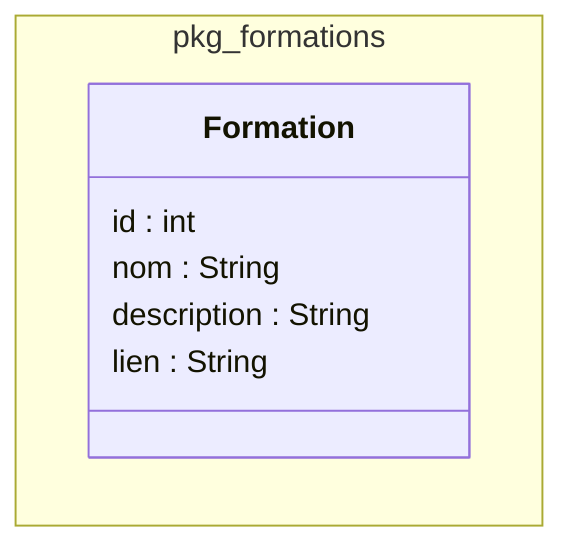 classDiagram

namespace pkg_formations {

class Formation {
  id : int
  nom : String
  description : String
  lien : String
}

}